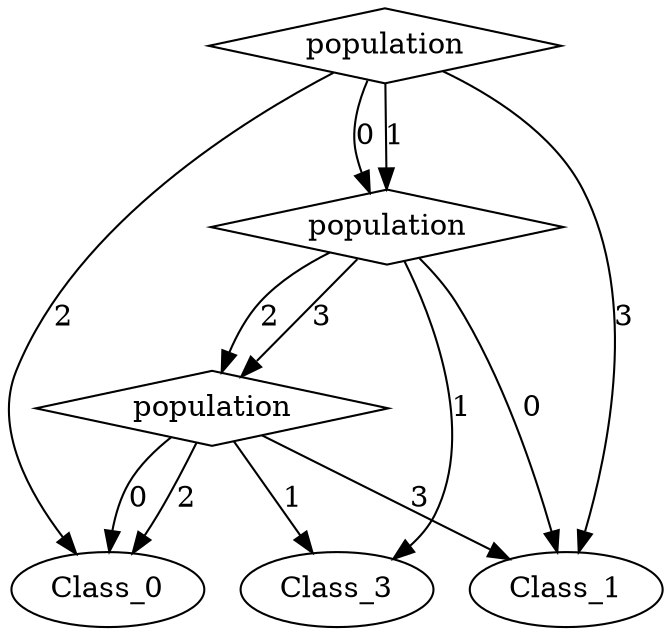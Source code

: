 digraph {
node [label=Class_1,style=""] Class_1
node [label=Class_0,style=""] Class_0
node [label=Class_3,style=""] Class_3
node [label=Class_0,style=""] Class_0
node [label=Class_3,style=""] Class_3
node [label=Class_1,style=""] Class_1
node [label=Class_1,style=""] Class_1
node [label=Class_0,style=""] Class_0
node [label=population,shape="diamond",style=""] 2
node [label=population,shape="diamond",style=""] 1
node [label=population,shape="diamond",style=""] 0

2 -> Class_1 [label="3"]
2 -> Class_0 [label="2"]
2 -> Class_3 [label="1"]
2 -> Class_0 [label="0"]
1 -> 2 [label="3"]
1 -> 2 [label="2"]
1 -> Class_3 [label="1"]
1 -> Class_1 [label="0"]
0 -> Class_1 [label="3"]
0 -> Class_0 [label="2"]
0 -> 1 [label="1"]
0 -> 1 [label="0"]
}